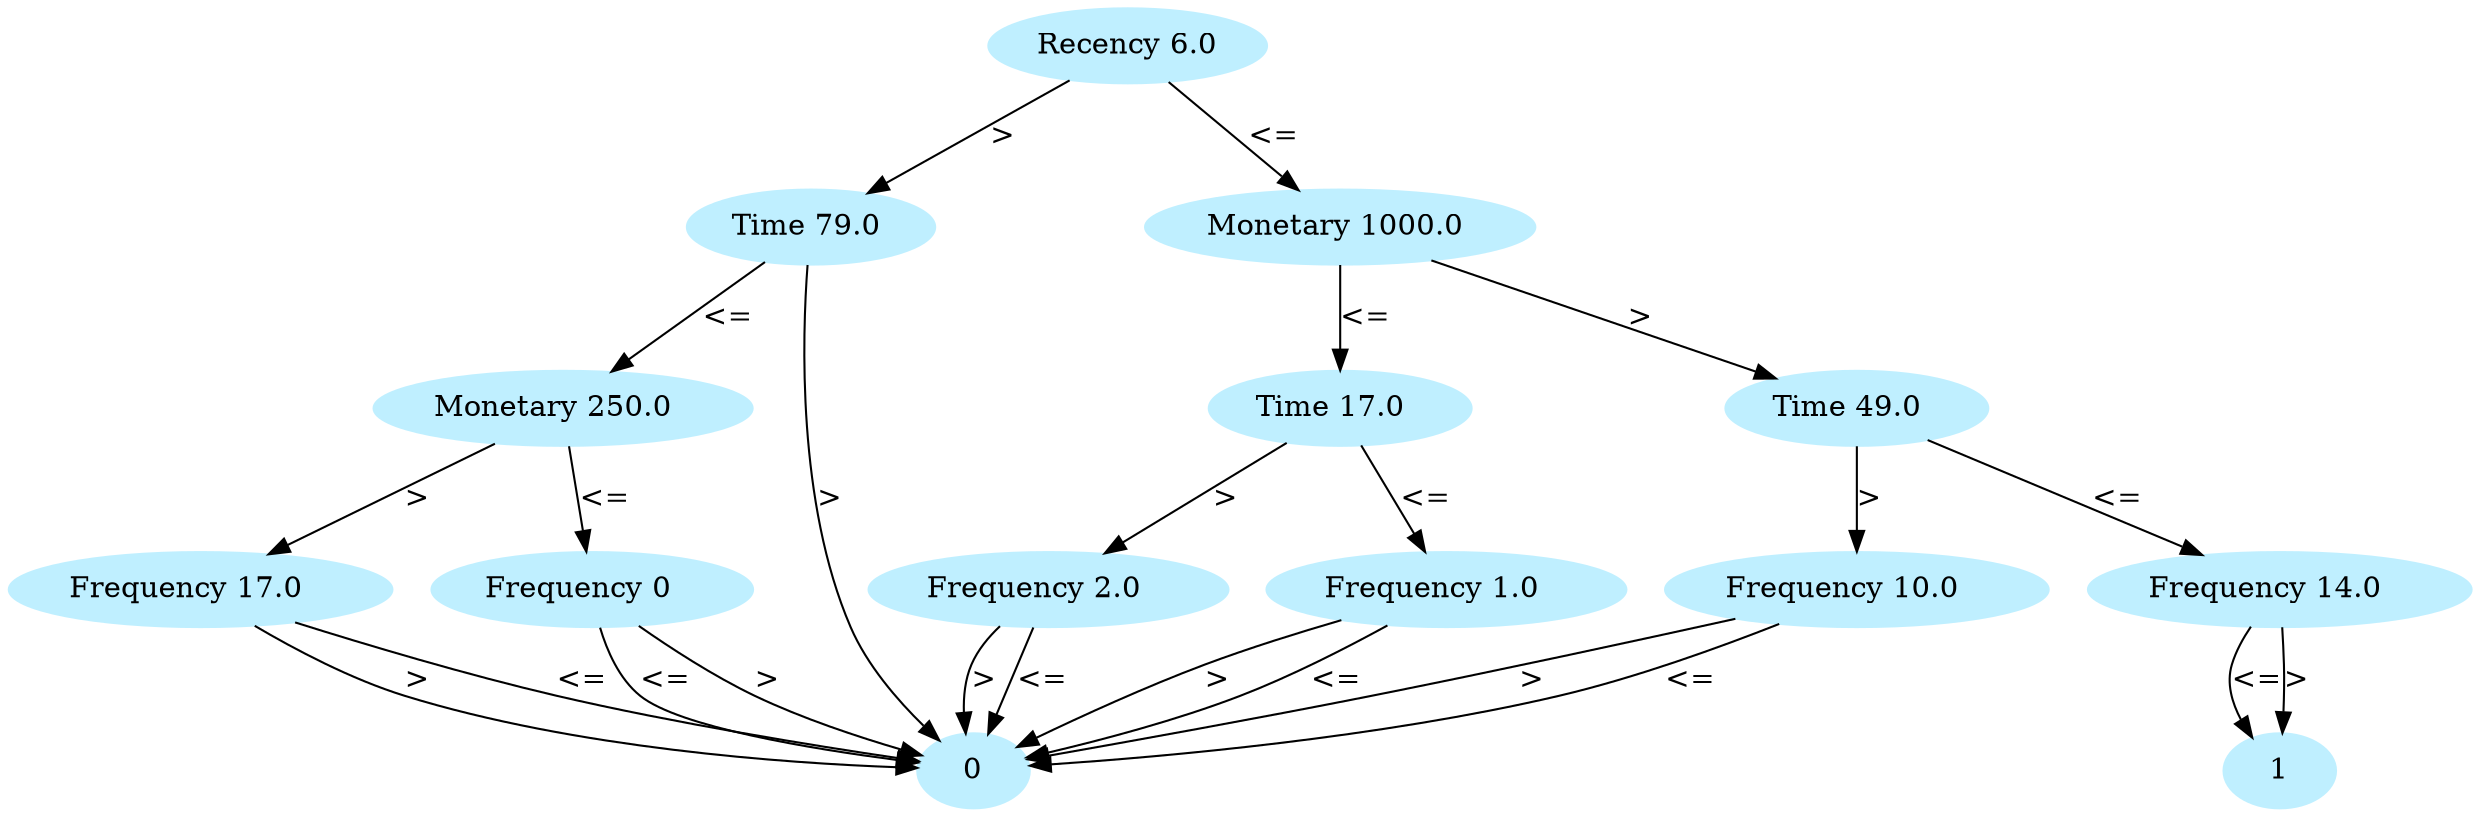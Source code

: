digraph DecisionTree {
	node [color=lightblue1 style=filled]
	size="30,30"
	"Recency 6.0" -> "Monetary 1000.0 " [label="<="]
	"Recency 6.0" -> "Time 79.0 " [label=">"]
	"Monetary 1000.0 " -> "Time 17.0  " [label="<="]
	"Monetary 1000.0 " -> "Time 49.0  " [label=">"]
	"Time 79.0 " -> "Monetary 250.0  " [label="<="]
	"Time 79.0 " -> 0 [label=">"]
	"Time 17.0  " -> "Frequency 1.0   " [label="<="]
	"Time 17.0  " -> "Frequency 2.0   " [label=">"]
	"Time 49.0  " -> "Frequency 14.0   " [label="<="]
	"Time 49.0  " -> "Frequency 10.0   " [label=">"]
	"Monetary 250.0  " -> "Frequency 0   " [label="<="]
	"Monetary 250.0  " -> "Frequency 17.0   " [label=">"]
	"Frequency 1.0   " -> 0 [label="<="]
	"Frequency 1.0   " -> 0 [label=">"]
	"Frequency 2.0   " -> 0 [label="<="]
	"Frequency 2.0   " -> 0 [label=">"]
	"Frequency 14.0   " -> 1 [label="<="]
	"Frequency 14.0   " -> 1 [label=">"]
	"Frequency 10.0   " -> 0 [label="<="]
	"Frequency 10.0   " -> 0 [label=">"]
	"Frequency 0   " -> 0 [label="<="]
	"Frequency 0   " -> 0 [label=">"]
	"Frequency 17.0   " -> 0 [label="<="]
	"Frequency 17.0   " -> 0 [label=">"]
}
